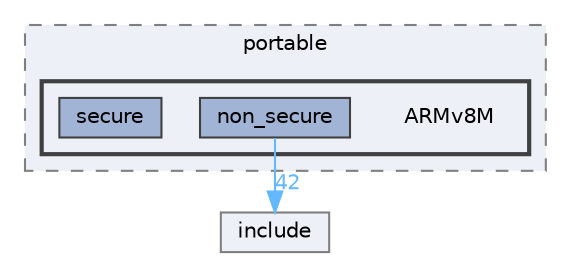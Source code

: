 digraph "D:/Projects/Raspberrypi_pico/pico_freertos_final/freertos_pico2/pico_freertos/FreeRTOS-Kernel/portable/ARMv8M"
{
 // LATEX_PDF_SIZE
  bgcolor="transparent";
  edge [fontname=Helvetica,fontsize=10,labelfontname=Helvetica,labelfontsize=10];
  node [fontname=Helvetica,fontsize=10,shape=box,height=0.2,width=0.4];
  compound=true
  subgraph clusterdir_2901950e674b11bd625d37cd8c5cecca {
    graph [ bgcolor="#edf0f7", pencolor="grey50", label="portable", fontname=Helvetica,fontsize=10 style="filled,dashed", URL="dir_2901950e674b11bd625d37cd8c5cecca.html",tooltip=""]
  subgraph clusterdir_0af2c1184c4541279f0550d7cd6a5d75 {
    graph [ bgcolor="#edf0f7", pencolor="grey25", label="", fontname=Helvetica,fontsize=10 style="filled,bold", URL="dir_0af2c1184c4541279f0550d7cd6a5d75.html",tooltip=""]
    dir_0af2c1184c4541279f0550d7cd6a5d75 [shape=plaintext, label="ARMv8M"];
  dir_6a305bcd2e17089c845b937e5cc060ae [label="non_secure", fillcolor="#a2b4d6", color="grey25", style="filled", URL="dir_6a305bcd2e17089c845b937e5cc060ae.html",tooltip=""];
  dir_bd0c2fd1853380551c6769b64d660369 [label="secure", fillcolor="#a2b4d6", color="grey25", style="filled", URL="dir_bd0c2fd1853380551c6769b64d660369.html",tooltip=""];
  }
  }
  dir_c69ece34c3f150cb2c6f1098178b172a [label="include", fillcolor="#edf0f7", color="grey50", style="filled", URL="dir_c69ece34c3f150cb2c6f1098178b172a.html",tooltip=""];
  dir_6a305bcd2e17089c845b937e5cc060ae->dir_c69ece34c3f150cb2c6f1098178b172a [headlabel="42", labeldistance=1.5 headhref="dir_000149_000125.html" href="dir_000149_000125.html" color="steelblue1" fontcolor="steelblue1"];
}

